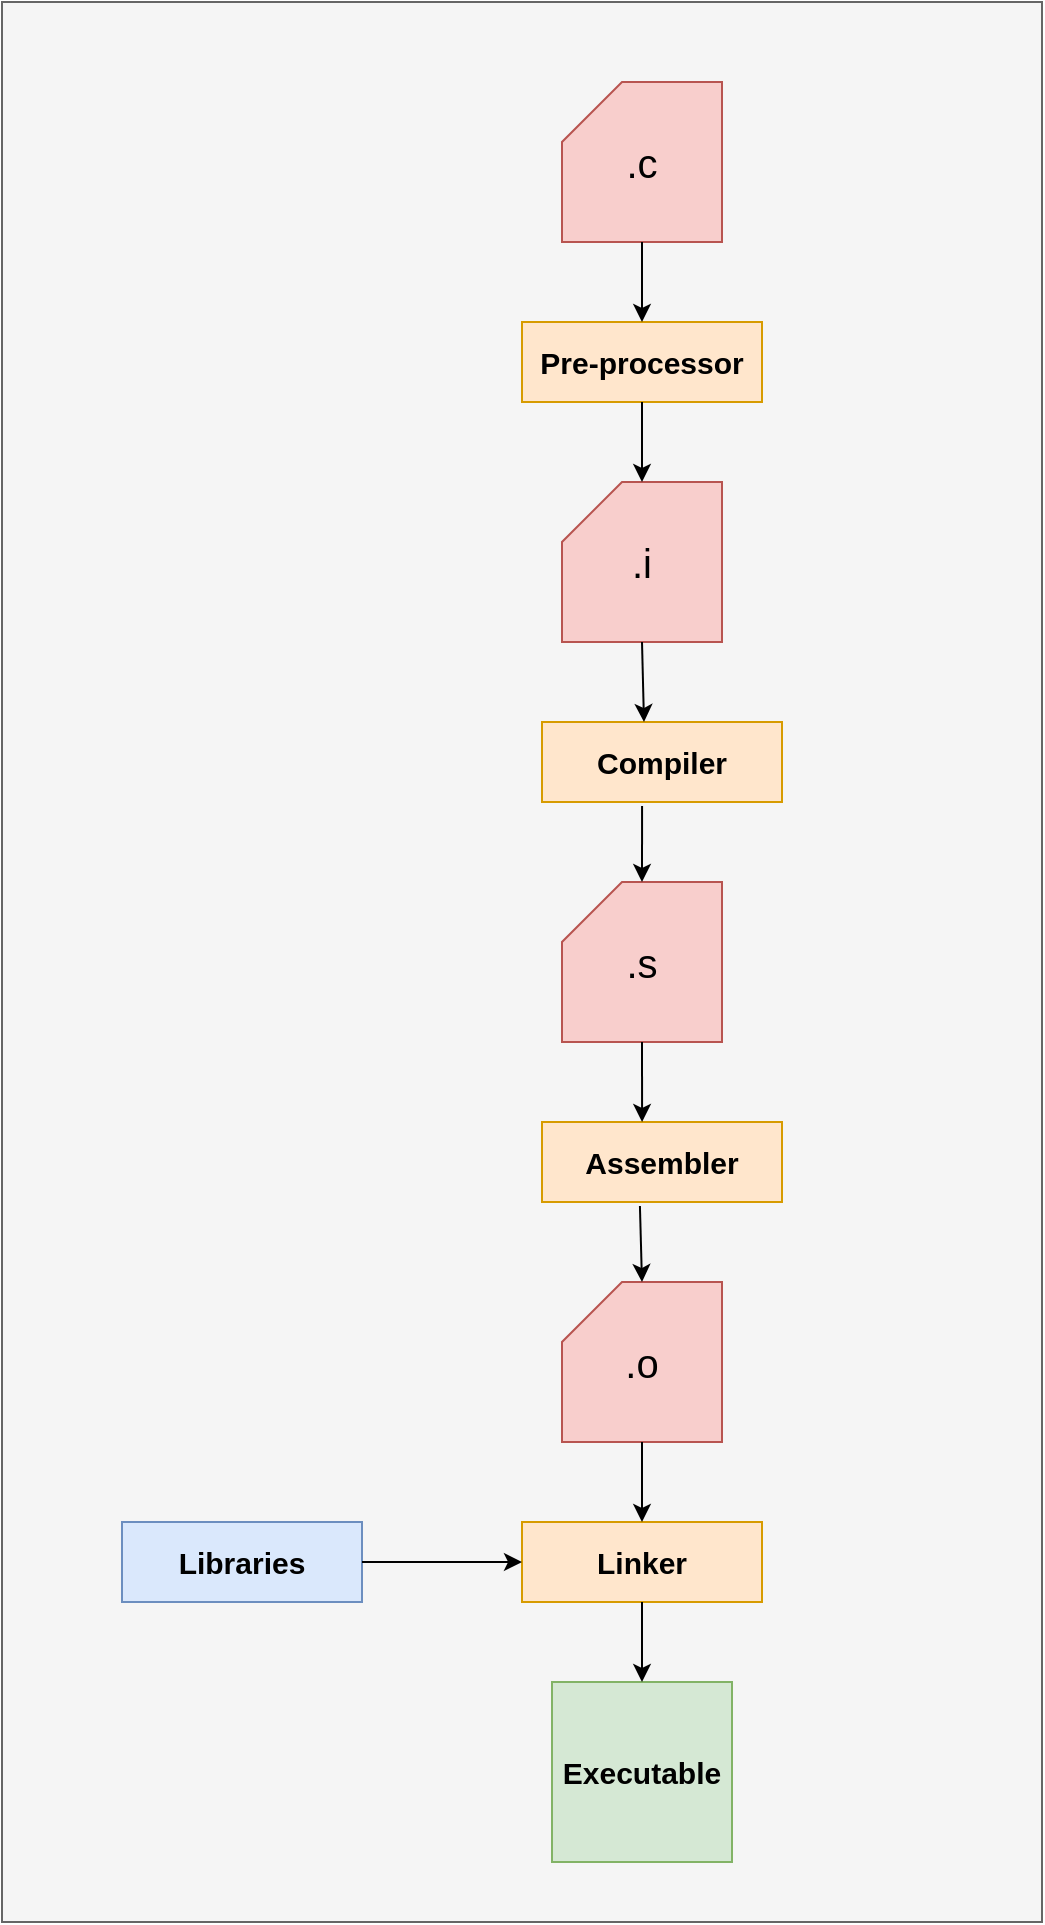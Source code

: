 <mxfile version="24.2.1" type="device">
  <diagram name="Page-1" id="ms_TYuhXP2c-ZFmTr5Z6">
    <mxGraphModel dx="984" dy="667" grid="1" gridSize="10" guides="1" tooltips="1" connect="1" arrows="1" fold="1" page="1" pageScale="1" pageWidth="827" pageHeight="1169" math="0" shadow="0">
      <root>
        <mxCell id="0" />
        <mxCell id="1" parent="0" />
        <mxCell id="3Dt0CnfY7j97TxKUfBEn-28" value="" style="rounded=0;whiteSpace=wrap;html=1;fillColor=#f5f5f5;fontColor=#333333;strokeColor=#666666;" vertex="1" parent="1">
          <mxGeometry x="80" y="40" width="520" height="960" as="geometry" />
        </mxCell>
        <mxCell id="3Dt0CnfY7j97TxKUfBEn-1" value="&lt;font style=&quot;font-size: 20px;&quot;&gt;.c&lt;/font&gt;" style="shape=card;whiteSpace=wrap;html=1;fillColor=#f8cecc;strokeColor=#b85450;" vertex="1" parent="1">
          <mxGeometry x="360" y="80" width="80" height="80" as="geometry" />
        </mxCell>
        <mxCell id="3Dt0CnfY7j97TxKUfBEn-4" value="&lt;font style=&quot;font-size: 15px;&quot;&gt;Pre-processor&lt;/font&gt;" style="rounded=0;whiteSpace=wrap;html=1;fillColor=#ffe6cc;strokeColor=#d79b00;fontStyle=1" vertex="1" parent="1">
          <mxGeometry x="340" y="200" width="120" height="40" as="geometry" />
        </mxCell>
        <mxCell id="3Dt0CnfY7j97TxKUfBEn-5" value="&lt;font style=&quot;font-size: 20px;&quot;&gt;.i&lt;/font&gt;" style="shape=card;whiteSpace=wrap;html=1;fillColor=#f8cecc;strokeColor=#b85450;" vertex="1" parent="1">
          <mxGeometry x="360" y="280" width="80" height="80" as="geometry" />
        </mxCell>
        <mxCell id="3Dt0CnfY7j97TxKUfBEn-6" value="&lt;font style=&quot;font-size: 15px;&quot;&gt;Compiler&lt;/font&gt;" style="rounded=0;whiteSpace=wrap;html=1;fillColor=#ffe6cc;strokeColor=#d79b00;fontStyle=1" vertex="1" parent="1">
          <mxGeometry x="350" y="400" width="120" height="40" as="geometry" />
        </mxCell>
        <mxCell id="3Dt0CnfY7j97TxKUfBEn-7" value="&lt;font style=&quot;font-size: 20px;&quot;&gt;.s&lt;/font&gt;" style="shape=card;whiteSpace=wrap;html=1;fillColor=#f8cecc;strokeColor=#b85450;" vertex="1" parent="1">
          <mxGeometry x="360" y="480" width="80" height="80" as="geometry" />
        </mxCell>
        <mxCell id="3Dt0CnfY7j97TxKUfBEn-12" value="&lt;font style=&quot;font-size: 15px;&quot;&gt;Linker&lt;/font&gt;" style="rounded=0;whiteSpace=wrap;html=1;fillColor=#ffe6cc;strokeColor=#d79b00;fontStyle=1" vertex="1" parent="1">
          <mxGeometry x="340" y="800" width="120" height="40" as="geometry" />
        </mxCell>
        <mxCell id="3Dt0CnfY7j97TxKUfBEn-14" value="" style="endArrow=classic;html=1;rounded=0;exitX=0.5;exitY=1;exitDx=0;exitDy=0;exitPerimeter=0;entryX=0.5;entryY=0;entryDx=0;entryDy=0;" edge="1" parent="1" source="3Dt0CnfY7j97TxKUfBEn-1" target="3Dt0CnfY7j97TxKUfBEn-4">
          <mxGeometry width="50" height="50" relative="1" as="geometry">
            <mxPoint x="450" y="230" as="sourcePoint" />
            <mxPoint x="500" y="180" as="targetPoint" />
          </mxGeometry>
        </mxCell>
        <mxCell id="3Dt0CnfY7j97TxKUfBEn-15" value="" style="endArrow=classic;html=1;rounded=0;exitX=0.5;exitY=1;exitDx=0;exitDy=0;entryX=0.5;entryY=0;entryDx=0;entryDy=0;entryPerimeter=0;" edge="1" parent="1" source="3Dt0CnfY7j97TxKUfBEn-4" target="3Dt0CnfY7j97TxKUfBEn-5">
          <mxGeometry width="50" height="50" relative="1" as="geometry">
            <mxPoint x="450" y="230" as="sourcePoint" />
            <mxPoint x="500" y="180" as="targetPoint" />
          </mxGeometry>
        </mxCell>
        <mxCell id="3Dt0CnfY7j97TxKUfBEn-16" value="" style="endArrow=classic;html=1;rounded=0;exitX=0.5;exitY=1;exitDx=0;exitDy=0;exitPerimeter=0;entryX=0.425;entryY=0;entryDx=0;entryDy=0;entryPerimeter=0;" edge="1" parent="1" source="3Dt0CnfY7j97TxKUfBEn-5" target="3Dt0CnfY7j97TxKUfBEn-6">
          <mxGeometry width="50" height="50" relative="1" as="geometry">
            <mxPoint x="450" y="230" as="sourcePoint" />
            <mxPoint x="500" y="180" as="targetPoint" />
          </mxGeometry>
        </mxCell>
        <mxCell id="3Dt0CnfY7j97TxKUfBEn-18" value="" style="endArrow=classic;html=1;rounded=0;exitX=0.417;exitY=1.05;exitDx=0;exitDy=0;exitPerimeter=0;entryX=0.5;entryY=0;entryDx=0;entryDy=0;entryPerimeter=0;" edge="1" parent="1" source="3Dt0CnfY7j97TxKUfBEn-6" target="3Dt0CnfY7j97TxKUfBEn-7">
          <mxGeometry width="50" height="50" relative="1" as="geometry">
            <mxPoint x="450" y="420" as="sourcePoint" />
            <mxPoint x="500" y="370" as="targetPoint" />
          </mxGeometry>
        </mxCell>
        <mxCell id="3Dt0CnfY7j97TxKUfBEn-19" value="&lt;font style=&quot;font-size: 15px;&quot;&gt;Assembler&lt;/font&gt;" style="rounded=0;whiteSpace=wrap;html=1;fillColor=#ffe6cc;strokeColor=#d79b00;fontStyle=1" vertex="1" parent="1">
          <mxGeometry x="350" y="600" width="120" height="40" as="geometry" />
        </mxCell>
        <mxCell id="3Dt0CnfY7j97TxKUfBEn-20" value="" style="endArrow=classic;html=1;rounded=0;exitX=0.5;exitY=1;exitDx=0;exitDy=0;exitPerimeter=0;entryX=0.417;entryY=0;entryDx=0;entryDy=0;entryPerimeter=0;" edge="1" parent="1" source="3Dt0CnfY7j97TxKUfBEn-7" target="3Dt0CnfY7j97TxKUfBEn-19">
          <mxGeometry width="50" height="50" relative="1" as="geometry">
            <mxPoint x="450" y="420" as="sourcePoint" />
            <mxPoint x="500" y="370" as="targetPoint" />
          </mxGeometry>
        </mxCell>
        <mxCell id="3Dt0CnfY7j97TxKUfBEn-21" value="&lt;font style=&quot;font-size: 20px;&quot;&gt;.o&lt;/font&gt;" style="shape=card;whiteSpace=wrap;html=1;fillColor=#f8cecc;strokeColor=#b85450;" vertex="1" parent="1">
          <mxGeometry x="360" y="680" width="80" height="80" as="geometry" />
        </mxCell>
        <mxCell id="3Dt0CnfY7j97TxKUfBEn-22" value="" style="endArrow=classic;html=1;rounded=0;exitX=0.408;exitY=1.05;exitDx=0;exitDy=0;exitPerimeter=0;entryX=0.5;entryY=0;entryDx=0;entryDy=0;entryPerimeter=0;" edge="1" parent="1" source="3Dt0CnfY7j97TxKUfBEn-19" target="3Dt0CnfY7j97TxKUfBEn-21">
          <mxGeometry width="50" height="50" relative="1" as="geometry">
            <mxPoint x="450" y="600" as="sourcePoint" />
            <mxPoint x="500" y="550" as="targetPoint" />
          </mxGeometry>
        </mxCell>
        <mxCell id="3Dt0CnfY7j97TxKUfBEn-23" value="" style="endArrow=classic;html=1;rounded=0;exitX=0.5;exitY=1;exitDx=0;exitDy=0;exitPerimeter=0;entryX=0.5;entryY=0;entryDx=0;entryDy=0;" edge="1" parent="1" source="3Dt0CnfY7j97TxKUfBEn-21" target="3Dt0CnfY7j97TxKUfBEn-12">
          <mxGeometry width="50" height="50" relative="1" as="geometry">
            <mxPoint x="450" y="800" as="sourcePoint" />
            <mxPoint x="500" y="750" as="targetPoint" />
          </mxGeometry>
        </mxCell>
        <mxCell id="3Dt0CnfY7j97TxKUfBEn-24" value="&lt;font style=&quot;font-size: 15px;&quot;&gt;&lt;b&gt;Executable&lt;/b&gt;&lt;/font&gt;" style="whiteSpace=wrap;html=1;aspect=fixed;fillColor=#d5e8d4;strokeColor=#82b366;" vertex="1" parent="1">
          <mxGeometry x="355" y="880" width="90" height="90" as="geometry" />
        </mxCell>
        <mxCell id="3Dt0CnfY7j97TxKUfBEn-25" value="" style="endArrow=classic;html=1;rounded=0;exitX=0.5;exitY=1;exitDx=0;exitDy=0;entryX=0.5;entryY=0;entryDx=0;entryDy=0;" edge="1" parent="1" source="3Dt0CnfY7j97TxKUfBEn-12" target="3Dt0CnfY7j97TxKUfBEn-24">
          <mxGeometry width="50" height="50" relative="1" as="geometry">
            <mxPoint x="450" y="800" as="sourcePoint" />
            <mxPoint x="500" y="750" as="targetPoint" />
          </mxGeometry>
        </mxCell>
        <mxCell id="3Dt0CnfY7j97TxKUfBEn-26" value="&lt;font style=&quot;font-size: 15px;&quot;&gt;Libraries&lt;/font&gt;" style="rounded=0;whiteSpace=wrap;html=1;fillColor=#dae8fc;strokeColor=#6c8ebf;fontStyle=1" vertex="1" parent="1">
          <mxGeometry x="140" y="800" width="120" height="40" as="geometry" />
        </mxCell>
        <mxCell id="3Dt0CnfY7j97TxKUfBEn-27" value="" style="endArrow=classic;html=1;rounded=0;exitX=1;exitY=0.5;exitDx=0;exitDy=0;entryX=0;entryY=0.5;entryDx=0;entryDy=0;" edge="1" parent="1" source="3Dt0CnfY7j97TxKUfBEn-26" target="3Dt0CnfY7j97TxKUfBEn-12">
          <mxGeometry width="50" height="50" relative="1" as="geometry">
            <mxPoint x="450" y="770" as="sourcePoint" />
            <mxPoint x="500" y="720" as="targetPoint" />
          </mxGeometry>
        </mxCell>
      </root>
    </mxGraphModel>
  </diagram>
</mxfile>
